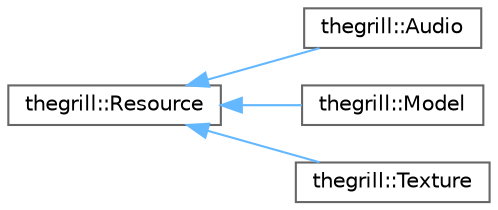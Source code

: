 digraph "Graphical Class Hierarchy"
{
 // LATEX_PDF_SIZE
  bgcolor="transparent";
  edge [fontname=Helvetica,fontsize=10,labelfontname=Helvetica,labelfontsize=10];
  node [fontname=Helvetica,fontsize=10,shape=box,height=0.2,width=0.4];
  rankdir="LR";
  Node0 [id="Node000000",label="thegrill::Resource",height=0.2,width=0.4,color="grey40", fillcolor="white", style="filled",URL="$structthegrill_1_1_resource.html",tooltip=" "];
  Node0 -> Node1 [id="edge14_Node000000_Node000001",dir="back",color="steelblue1",style="solid",tooltip=" "];
  Node1 [id="Node000001",label="thegrill::Audio",height=0.2,width=0.4,color="grey40", fillcolor="white", style="filled",URL="$structthegrill_1_1_audio.html",tooltip="The Audio class represents an audio resource that can be loaded and managed within the sound system."];
  Node0 -> Node2 [id="edge15_Node000000_Node000002",dir="back",color="steelblue1",style="solid",tooltip=" "];
  Node2 [id="Node000002",label="thegrill::Model",height=0.2,width=0.4,color="grey40", fillcolor="white", style="filled",URL="$structthegrill_1_1_model.html",tooltip=" "];
  Node0 -> Node3 [id="edge16_Node000000_Node000003",dir="back",color="steelblue1",style="solid",tooltip=" "];
  Node3 [id="Node000003",label="thegrill::Texture",height=0.2,width=0.4,color="grey40", fillcolor="white", style="filled",URL="$structthegrill_1_1_texture.html",tooltip=" "];
}
